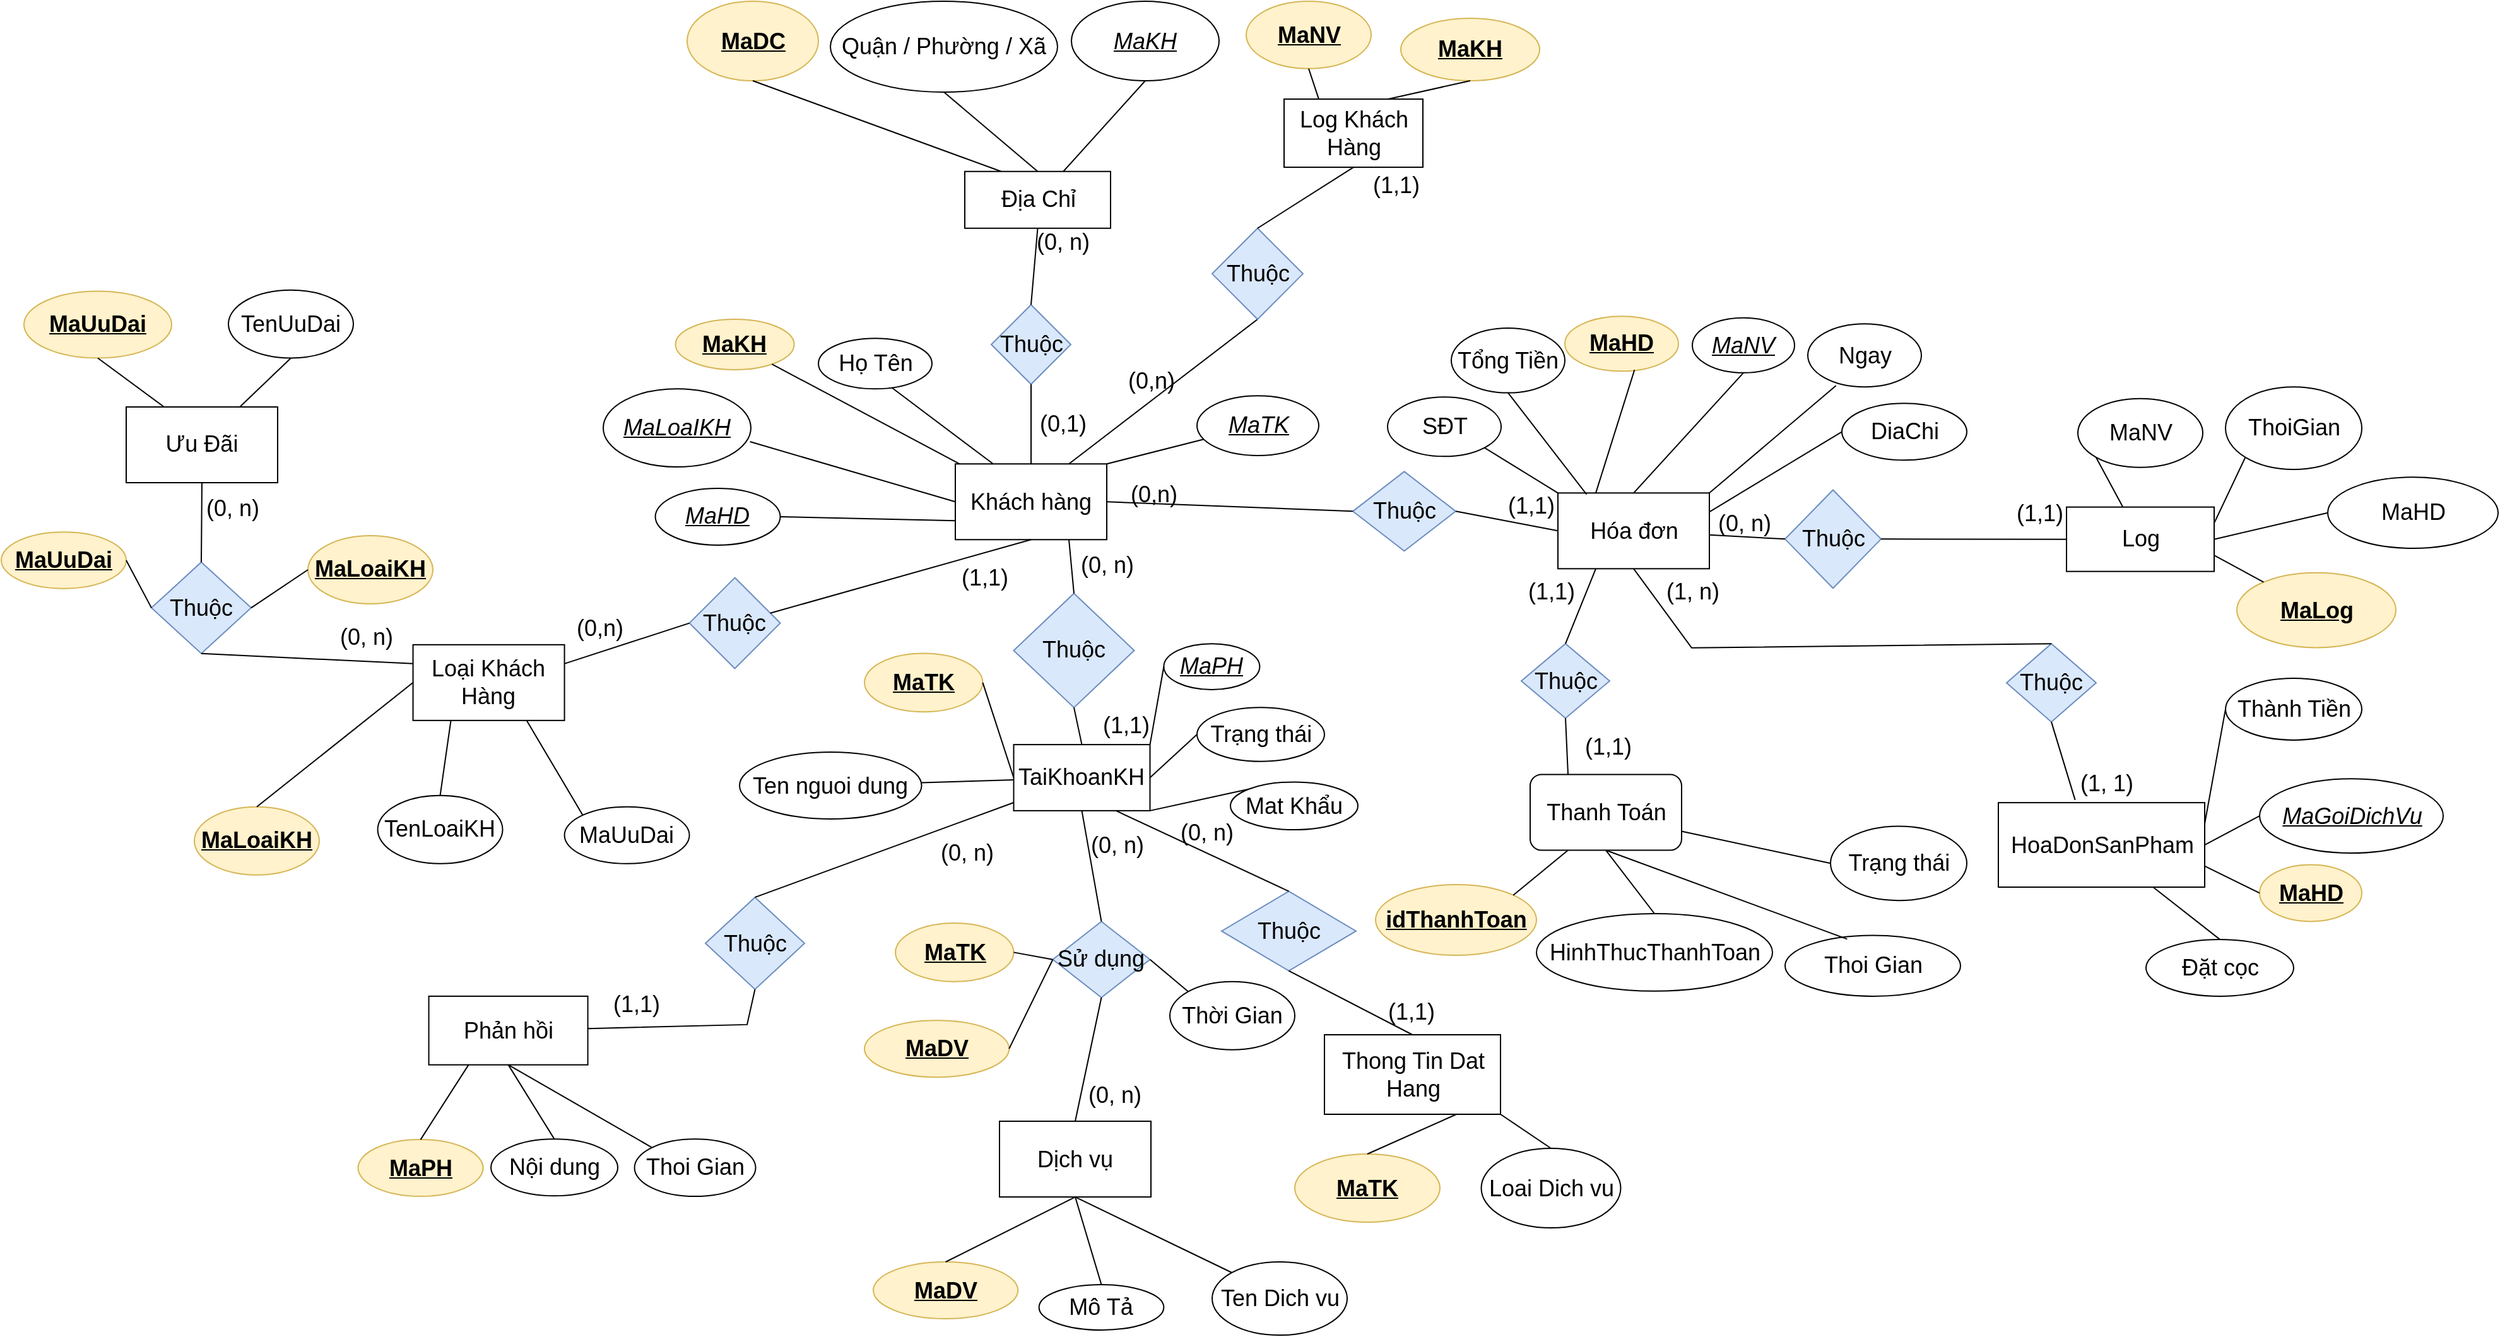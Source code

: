 <mxfile version="20.5.3" type="github">
  <diagram id="P_BZW2JWN4PclsPSSylG" name="Page-1">
    <mxGraphModel dx="2313" dy="1351" grid="1" gridSize="9" guides="1" tooltips="1" connect="1" arrows="1" fold="1" page="1" pageScale="1" pageWidth="3300" pageHeight="4681" math="0" shadow="0">
      <root>
        <mxCell id="0" />
        <mxCell id="1" parent="0" />
        <mxCell id="imz9l-xepYDmz30WCTFW-1" value="Khách hàng" style="rounded=0;whiteSpace=wrap;html=1;fontSize=18;" parent="1" vertex="1">
          <mxGeometry x="1242" y="636.63" width="120" height="60" as="geometry" />
        </mxCell>
        <mxCell id="imz9l-xepYDmz30WCTFW-2" value="MaKH" style="ellipse;whiteSpace=wrap;html=1;fontStyle=5;fillColor=#fff2cc;strokeColor=#d6b656;fontSize=18;" parent="1" vertex="1">
          <mxGeometry x="1020.28" y="522" width="94" height="40" as="geometry" />
        </mxCell>
        <mxCell id="imz9l-xepYDmz30WCTFW-4" value="Họ Tên" style="ellipse;whiteSpace=wrap;html=1;fontSize=18;" parent="1" vertex="1">
          <mxGeometry x="1133.5" y="537.13" width="90" height="40" as="geometry" />
        </mxCell>
        <mxCell id="imz9l-xepYDmz30WCTFW-7" value="" style="endArrow=none;html=1;rounded=0;fontSize=18;" parent="1" source="imz9l-xepYDmz30WCTFW-2" target="imz9l-xepYDmz30WCTFW-1" edge="1">
          <mxGeometry width="50" height="50" relative="1" as="geometry">
            <mxPoint x="1233" y="706.63" as="sourcePoint" />
            <mxPoint x="1283" y="656.63" as="targetPoint" />
          </mxGeometry>
        </mxCell>
        <mxCell id="imz9l-xepYDmz30WCTFW-8" value="" style="endArrow=none;html=1;rounded=0;entryX=0.25;entryY=0;entryDx=0;entryDy=0;exitX=0.647;exitY=0.978;exitDx=0;exitDy=0;exitPerimeter=0;fontSize=18;" parent="1" source="imz9l-xepYDmz30WCTFW-4" target="imz9l-xepYDmz30WCTFW-1" edge="1">
          <mxGeometry width="50" height="50" relative="1" as="geometry">
            <mxPoint x="1233" y="575.63" as="sourcePoint" />
            <mxPoint x="1251" y="645.766" as="targetPoint" />
          </mxGeometry>
        </mxCell>
        <mxCell id="imz9l-xepYDmz30WCTFW-10" value="" style="endArrow=none;html=1;rounded=0;entryX=0.75;entryY=0;entryDx=0;entryDy=0;exitX=0.5;exitY=1;exitDx=0;exitDy=0;fontSize=18;" parent="1" target="imz9l-xepYDmz30WCTFW-1" edge="1" source="imz9l-xepYDmz30WCTFW-107">
          <mxGeometry width="50" height="50" relative="1" as="geometry">
            <mxPoint x="1359" y="549" as="sourcePoint" />
            <mxPoint x="1290" y="654.63" as="targetPoint" />
          </mxGeometry>
        </mxCell>
        <mxCell id="imz9l-xepYDmz30WCTFW-11" value="Loại Khách Hàng" style="rounded=0;whiteSpace=wrap;html=1;fontSize=18;" parent="1" vertex="1">
          <mxGeometry x="812.28" y="779.92" width="120" height="60" as="geometry" />
        </mxCell>
        <mxCell id="imz9l-xepYDmz30WCTFW-13" value="MaLoaiKH" style="ellipse;whiteSpace=wrap;html=1;fontStyle=5;fillColor=#fff2cc;strokeColor=#d6b656;fontSize=18;" parent="1" vertex="1">
          <mxGeometry x="639" y="908.36" width="99" height="54" as="geometry" />
        </mxCell>
        <mxCell id="imz9l-xepYDmz30WCTFW-14" value="TenLoaiKH&lt;br style=&quot;font-size: 18px;&quot;&gt;" style="ellipse;whiteSpace=wrap;html=1;fontSize=18;" parent="1" vertex="1">
          <mxGeometry x="784.28" y="899.36" width="99" height="54" as="geometry" />
        </mxCell>
        <mxCell id="imz9l-xepYDmz30WCTFW-15" value="MaUuDai" style="ellipse;whiteSpace=wrap;html=1;fontSize=18;" parent="1" vertex="1">
          <mxGeometry x="932.28" y="908.36" width="99" height="45" as="geometry" />
        </mxCell>
        <mxCell id="imz9l-xepYDmz30WCTFW-17" value="" style="endArrow=none;html=1;rounded=0;exitX=0.5;exitY=0;exitDx=0;exitDy=0;entryX=0;entryY=0.5;entryDx=0;entryDy=0;fontSize=18;" parent="1" source="imz9l-xepYDmz30WCTFW-13" target="imz9l-xepYDmz30WCTFW-11" edge="1">
          <mxGeometry width="50" height="50" relative="1" as="geometry">
            <mxPoint x="701.997" y="910.548" as="sourcePoint" />
            <mxPoint x="838.28" y="786.86" as="targetPoint" />
          </mxGeometry>
        </mxCell>
        <mxCell id="imz9l-xepYDmz30WCTFW-18" value="" style="endArrow=none;html=1;rounded=0;exitX=0.5;exitY=0;exitDx=0;exitDy=0;entryX=0.25;entryY=1;entryDx=0;entryDy=0;fontSize=18;" parent="1" source="imz9l-xepYDmz30WCTFW-14" target="imz9l-xepYDmz30WCTFW-11" edge="1">
          <mxGeometry width="50" height="50" relative="1" as="geometry">
            <mxPoint x="710.997" y="919.548" as="sourcePoint" />
            <mxPoint x="833.28" y="834.86" as="targetPoint" />
          </mxGeometry>
        </mxCell>
        <mxCell id="imz9l-xepYDmz30WCTFW-19" value="" style="endArrow=none;html=1;rounded=0;exitX=0;exitY=0;exitDx=0;exitDy=0;entryX=0.75;entryY=1;entryDx=0;entryDy=0;fontSize=18;" parent="1" source="imz9l-xepYDmz30WCTFW-15" target="imz9l-xepYDmz30WCTFW-11" edge="1">
          <mxGeometry width="50" height="50" relative="1" as="geometry">
            <mxPoint x="842.78" y="908.36" as="sourcePoint" />
            <mxPoint x="863.28" y="864.86" as="targetPoint" />
          </mxGeometry>
        </mxCell>
        <mxCell id="imz9l-xepYDmz30WCTFW-21" value="Thuộc" style="rhombus;whiteSpace=wrap;html=1;fillColor=#dae8fc;strokeColor=#6c8ebf;fontSize=18;" parent="1" vertex="1">
          <mxGeometry x="1031.28" y="726.79" width="72" height="72" as="geometry" />
        </mxCell>
        <mxCell id="imz9l-xepYDmz30WCTFW-22" value="" style="endArrow=none;html=1;rounded=0;entryX=0.5;entryY=1;entryDx=0;entryDy=0;fontSize=18;" parent="1" source="imz9l-xepYDmz30WCTFW-21" target="imz9l-xepYDmz30WCTFW-1" edge="1">
          <mxGeometry width="50" height="50" relative="1" as="geometry">
            <mxPoint x="1206" y="805.63" as="sourcePoint" />
            <mxPoint x="1256" y="755.63" as="targetPoint" />
          </mxGeometry>
        </mxCell>
        <mxCell id="imz9l-xepYDmz30WCTFW-24" value="(0,n)&lt;br style=&quot;font-size: 18px;&quot;&gt;" style="text;html=1;align=center;verticalAlign=middle;resizable=0;points=[];autosize=1;strokeColor=none;fillColor=none;fontSize=18;" parent="1" vertex="1">
          <mxGeometry x="928" y="748.92" width="63" height="36" as="geometry" />
        </mxCell>
        <mxCell id="imz9l-xepYDmz30WCTFW-25" value="(1,1)&lt;br style=&quot;font-size: 18px;&quot;&gt;" style="text;html=1;align=center;verticalAlign=middle;resizable=0;points=[];autosize=1;strokeColor=none;fillColor=none;fontSize=18;" parent="1" vertex="1">
          <mxGeometry x="1233" y="709.27" width="63" height="36" as="geometry" />
        </mxCell>
        <mxCell id="imz9l-xepYDmz30WCTFW-26" value="MaLoaIKH" style="ellipse;whiteSpace=wrap;html=1;fontStyle=6;fontSize=18;" parent="1" vertex="1">
          <mxGeometry x="963" y="577.13" width="117" height="61.87" as="geometry" />
        </mxCell>
        <mxCell id="imz9l-xepYDmz30WCTFW-28" value="" style="endArrow=none;html=1;rounded=0;entryX=0.994;entryY=0.677;entryDx=0;entryDy=0;entryPerimeter=0;exitX=0;exitY=0.5;exitDx=0;exitDy=0;fontSize=18;" parent="1" source="imz9l-xepYDmz30WCTFW-1" target="imz9l-xepYDmz30WCTFW-26" edge="1">
          <mxGeometry width="50" height="50" relative="1" as="geometry">
            <mxPoint x="1521" y="751.63" as="sourcePoint" />
            <mxPoint x="1571" y="701.63" as="targetPoint" />
          </mxGeometry>
        </mxCell>
        <mxCell id="imz9l-xepYDmz30WCTFW-29" value="Hóa đơn&lt;br style=&quot;font-size: 18px;&quot;&gt;" style="rounded=0;whiteSpace=wrap;html=1;fontSize=18;" parent="1" vertex="1">
          <mxGeometry x="1719.5" y="659.67" width="120" height="60" as="geometry" />
        </mxCell>
        <mxCell id="imz9l-xepYDmz30WCTFW-30" value="MaHD" style="ellipse;whiteSpace=wrap;html=1;fontStyle=5;fillColor=#fff2cc;strokeColor=#d6b656;fontSize=18;" parent="1" vertex="1">
          <mxGeometry x="1725" y="519.67" width="90" height="43.5" as="geometry" />
        </mxCell>
        <mxCell id="imz9l-xepYDmz30WCTFW-31" value="MaNV" style="ellipse;whiteSpace=wrap;html=1;fontStyle=6;fontSize=18;" parent="1" vertex="1">
          <mxGeometry x="1826" y="520.92" width="81" height="43.5" as="geometry" />
        </mxCell>
        <mxCell id="imz9l-xepYDmz30WCTFW-32" value="Ngay" style="ellipse;whiteSpace=wrap;html=1;fontSize=18;" parent="1" vertex="1">
          <mxGeometry x="1917.5" y="525.67" width="90" height="50" as="geometry" />
        </mxCell>
        <mxCell id="imz9l-xepYDmz30WCTFW-33" value="DiaChi" style="ellipse;whiteSpace=wrap;html=1;fontSize=18;" parent="1" vertex="1">
          <mxGeometry x="1944.5" y="588.67" width="99" height="45" as="geometry" />
        </mxCell>
        <mxCell id="imz9l-xepYDmz30WCTFW-34" value="SĐT" style="ellipse;whiteSpace=wrap;html=1;fontSize=18;" parent="1" vertex="1">
          <mxGeometry x="1584.5" y="583.67" width="90" height="47" as="geometry" />
        </mxCell>
        <mxCell id="imz9l-xepYDmz30WCTFW-35" value="Tổng Tiền" style="ellipse;whiteSpace=wrap;html=1;fontSize=18;" parent="1" vertex="1">
          <mxGeometry x="1635" y="529.05" width="90" height="51.25" as="geometry" />
        </mxCell>
        <mxCell id="imz9l-xepYDmz30WCTFW-38" value="" style="endArrow=none;html=1;rounded=0;entryX=0.25;entryY=0;entryDx=0;entryDy=0;exitX=0.613;exitY=0.976;exitDx=0;exitDy=0;exitPerimeter=0;fontSize=18;" parent="1" source="imz9l-xepYDmz30WCTFW-30" target="imz9l-xepYDmz30WCTFW-29" edge="1">
          <mxGeometry width="50" height="50" relative="1" as="geometry">
            <mxPoint x="1638.5" y="728.67" as="sourcePoint" />
            <mxPoint x="1688.5" y="678.67" as="targetPoint" />
          </mxGeometry>
        </mxCell>
        <mxCell id="imz9l-xepYDmz30WCTFW-39" value="" style="endArrow=none;html=1;rounded=0;exitX=0.5;exitY=0;exitDx=0;exitDy=0;entryX=0.5;entryY=1;entryDx=0;entryDy=0;fontSize=18;" parent="1" source="imz9l-xepYDmz30WCTFW-29" target="imz9l-xepYDmz30WCTFW-31" edge="1">
          <mxGeometry width="50" height="50" relative="1" as="geometry">
            <mxPoint x="1638.5" y="728.67" as="sourcePoint" />
            <mxPoint x="1688.5" y="678.67" as="targetPoint" />
          </mxGeometry>
        </mxCell>
        <mxCell id="imz9l-xepYDmz30WCTFW-40" value="" style="endArrow=none;html=1;rounded=0;entryX=1;entryY=0;entryDx=0;entryDy=0;exitX=0.248;exitY=0.979;exitDx=0;exitDy=0;exitPerimeter=0;fontSize=18;" parent="1" source="imz9l-xepYDmz30WCTFW-32" target="imz9l-xepYDmz30WCTFW-29" edge="1">
          <mxGeometry width="50" height="50" relative="1" as="geometry">
            <mxPoint x="1638.5" y="728.67" as="sourcePoint" />
            <mxPoint x="1688.5" y="678.67" as="targetPoint" />
          </mxGeometry>
        </mxCell>
        <mxCell id="imz9l-xepYDmz30WCTFW-41" value="" style="endArrow=none;html=1;rounded=0;entryX=1;entryY=0.25;entryDx=0;entryDy=0;exitX=0;exitY=0.5;exitDx=0;exitDy=0;fontSize=18;" parent="1" source="imz9l-xepYDmz30WCTFW-33" target="imz9l-xepYDmz30WCTFW-29" edge="1">
          <mxGeometry width="50" height="50" relative="1" as="geometry">
            <mxPoint x="1638.5" y="728.67" as="sourcePoint" />
            <mxPoint x="1688.5" y="678.67" as="targetPoint" />
          </mxGeometry>
        </mxCell>
        <mxCell id="imz9l-xepYDmz30WCTFW-42" style="edgeStyle=orthogonalEdgeStyle;rounded=0;orthogonalLoop=1;jettySize=auto;html=1;exitX=0.5;exitY=1;exitDx=0;exitDy=0;fontSize=18;" parent="1" source="imz9l-xepYDmz30WCTFW-35" target="imz9l-xepYDmz30WCTFW-35" edge="1">
          <mxGeometry relative="1" as="geometry" />
        </mxCell>
        <mxCell id="imz9l-xepYDmz30WCTFW-43" value="" style="endArrow=none;html=1;rounded=0;entryX=0.189;entryY=0.018;entryDx=0;entryDy=0;entryPerimeter=0;exitX=0.5;exitY=1;exitDx=0;exitDy=0;fontSize=18;" parent="1" source="imz9l-xepYDmz30WCTFW-35" target="imz9l-xepYDmz30WCTFW-29" edge="1">
          <mxGeometry width="50" height="50" relative="1" as="geometry">
            <mxPoint x="1638.5" y="728.67" as="sourcePoint" />
            <mxPoint x="1688.5" y="678.67" as="targetPoint" />
          </mxGeometry>
        </mxCell>
        <mxCell id="imz9l-xepYDmz30WCTFW-44" value="" style="endArrow=none;html=1;rounded=0;entryX=0;entryY=0;entryDx=0;entryDy=0;exitX=1;exitY=1;exitDx=0;exitDy=0;fontSize=18;" parent="1" source="imz9l-xepYDmz30WCTFW-34" target="imz9l-xepYDmz30WCTFW-29" edge="1">
          <mxGeometry width="50" height="50" relative="1" as="geometry">
            <mxPoint x="1638.5" y="728.67" as="sourcePoint" />
            <mxPoint x="1688.5" y="678.67" as="targetPoint" />
          </mxGeometry>
        </mxCell>
        <mxCell id="imz9l-xepYDmz30WCTFW-45" value="Thuộc" style="rhombus;whiteSpace=wrap;html=1;fillColor=#dae8fc;strokeColor=#6c8ebf;fontSize=18;" parent="1" vertex="1">
          <mxGeometry x="1557" y="642.67" width="81.5" height="63" as="geometry" />
        </mxCell>
        <mxCell id="imz9l-xepYDmz30WCTFW-46" value="" style="endArrow=none;html=1;rounded=0;entryX=0;entryY=0.5;entryDx=0;entryDy=0;exitX=1;exitY=0.5;exitDx=0;exitDy=0;fontSize=18;" parent="1" source="imz9l-xepYDmz30WCTFW-45" target="imz9l-xepYDmz30WCTFW-29" edge="1">
          <mxGeometry width="50" height="50" relative="1" as="geometry">
            <mxPoint x="1638.5" y="728.67" as="sourcePoint" />
            <mxPoint x="1688.5" y="678.67" as="targetPoint" />
          </mxGeometry>
        </mxCell>
        <mxCell id="imz9l-xepYDmz30WCTFW-47" value="" style="endArrow=none;html=1;rounded=0;exitX=1;exitY=0.5;exitDx=0;exitDy=0;entryX=0;entryY=0.5;entryDx=0;entryDy=0;fontSize=18;" parent="1" source="imz9l-xepYDmz30WCTFW-1" target="imz9l-xepYDmz30WCTFW-45" edge="1">
          <mxGeometry width="50" height="50" relative="1" as="geometry">
            <mxPoint x="1521" y="742.63" as="sourcePoint" />
            <mxPoint x="1571" y="692.63" as="targetPoint" />
          </mxGeometry>
        </mxCell>
        <mxCell id="imz9l-xepYDmz30WCTFW-48" value="(0,n)&lt;br style=&quot;font-size: 18px;&quot;&gt;" style="text;html=1;align=center;verticalAlign=middle;resizable=0;points=[];autosize=1;strokeColor=none;fillColor=none;fontSize=18;" parent="1" vertex="1">
          <mxGeometry x="1367" y="642.63" width="63" height="36" as="geometry" />
        </mxCell>
        <mxCell id="imz9l-xepYDmz30WCTFW-49" value="(1,1)" style="text;html=1;align=center;verticalAlign=middle;resizable=0;points=[];autosize=1;strokeColor=none;fillColor=none;fontSize=18;" parent="1" vertex="1">
          <mxGeometry x="1666.5" y="651.67" width="63" height="36" as="geometry" />
        </mxCell>
        <mxCell id="imz9l-xepYDmz30WCTFW-50" value="MaHD" style="ellipse;whiteSpace=wrap;html=1;fontStyle=6;fontSize=18;" parent="1" vertex="1">
          <mxGeometry x="1004.28" y="655.98" width="99" height="45" as="geometry" />
        </mxCell>
        <mxCell id="imz9l-xepYDmz30WCTFW-51" value="" style="endArrow=none;html=1;rounded=0;entryX=0;entryY=0.75;entryDx=0;entryDy=0;exitX=1;exitY=0.5;exitDx=0;exitDy=0;fontSize=18;" parent="1" source="imz9l-xepYDmz30WCTFW-50" target="imz9l-xepYDmz30WCTFW-1" edge="1">
          <mxGeometry width="50" height="50" relative="1" as="geometry">
            <mxPoint x="1521" y="850.63" as="sourcePoint" />
            <mxPoint x="1571" y="800.63" as="targetPoint" />
          </mxGeometry>
        </mxCell>
        <mxCell id="imz9l-xepYDmz30WCTFW-52" value="HoaDonSanPham" style="rounded=0;whiteSpace=wrap;html=1;fontSize=18;" parent="1" vertex="1">
          <mxGeometry x="2068.5" y="905.07" width="163.5" height="66.93" as="geometry" />
        </mxCell>
        <mxCell id="imz9l-xepYDmz30WCTFW-53" value="MaHD" style="ellipse;whiteSpace=wrap;html=1;fontStyle=5;fillColor=#fff2cc;strokeColor=#d6b656;fontSize=18;" parent="1" vertex="1">
          <mxGeometry x="2275.5" y="954.2" width="81" height="45" as="geometry" />
        </mxCell>
        <mxCell id="imz9l-xepYDmz30WCTFW-54" value="MaGoiDichVu" style="ellipse;whiteSpace=wrap;html=1;fontStyle=6;fontSize=18;" parent="1" vertex="1">
          <mxGeometry x="2275.5" y="886.07" width="145.5" height="58.93" as="geometry" />
        </mxCell>
        <mxCell id="imz9l-xepYDmz30WCTFW-55" value="Thành Tiền" style="ellipse;whiteSpace=wrap;html=1;fontSize=18;" parent="1" vertex="1">
          <mxGeometry x="2248.5" y="806.44" width="108" height="49" as="geometry" />
        </mxCell>
        <mxCell id="imz9l-xepYDmz30WCTFW-56" value="Đặt cọc" style="ellipse;whiteSpace=wrap;html=1;fontSize=18;" parent="1" vertex="1">
          <mxGeometry x="2185.5" y="1013.44" width="117" height="45" as="geometry" />
        </mxCell>
        <mxCell id="imz9l-xepYDmz30WCTFW-61" value="Thuộc" style="rhombus;whiteSpace=wrap;html=1;fillColor=#dae8fc;strokeColor=#6c8ebf;fontSize=18;" parent="1" vertex="1">
          <mxGeometry x="2075" y="779.07" width="71" height="62" as="geometry" />
        </mxCell>
        <mxCell id="imz9l-xepYDmz30WCTFW-62" value="" style="endArrow=none;html=1;rounded=0;entryX=0.5;entryY=1;entryDx=0;entryDy=0;exitX=0.5;exitY=0;exitDx=0;exitDy=0;fontSize=18;" parent="1" source="imz9l-xepYDmz30WCTFW-61" target="imz9l-xepYDmz30WCTFW-29" edge="1">
          <mxGeometry width="50" height="50" relative="1" as="geometry">
            <mxPoint x="1789.5" y="838.4" as="sourcePoint" />
            <mxPoint x="1688.5" y="786.67" as="targetPoint" />
            <Array as="points">
              <mxPoint x="1825.5" y="782.4" />
            </Array>
          </mxGeometry>
        </mxCell>
        <mxCell id="imz9l-xepYDmz30WCTFW-63" value="" style="endArrow=none;html=1;rounded=0;entryX=0.5;entryY=1;entryDx=0;entryDy=0;exitX=0.372;exitY=-0.032;exitDx=0;exitDy=0;exitPerimeter=0;fontSize=18;" parent="1" source="imz9l-xepYDmz30WCTFW-52" target="imz9l-xepYDmz30WCTFW-61" edge="1">
          <mxGeometry width="50" height="50" relative="1" as="geometry">
            <mxPoint x="1969.5" y="847.07" as="sourcePoint" />
            <mxPoint x="2019.5" y="797.07" as="targetPoint" />
          </mxGeometry>
        </mxCell>
        <mxCell id="imz9l-xepYDmz30WCTFW-64" value="(1, n)" style="text;html=1;align=center;verticalAlign=middle;resizable=0;points=[];autosize=1;strokeColor=none;fillColor=none;fontSize=18;" parent="1" vertex="1">
          <mxGeometry x="1794.5" y="719.67" width="63" height="36" as="geometry" />
        </mxCell>
        <mxCell id="imz9l-xepYDmz30WCTFW-65" value="(1, 1)" style="text;html=1;align=center;verticalAlign=middle;resizable=0;points=[];autosize=1;strokeColor=none;fillColor=none;fontSize=18;" parent="1" vertex="1">
          <mxGeometry x="2122.5" y="872.36" width="63" height="36" as="geometry" />
        </mxCell>
        <mxCell id="imz9l-xepYDmz30WCTFW-66" value="Log" style="rounded=0;whiteSpace=wrap;html=1;fontSize=18;" parent="1" vertex="1">
          <mxGeometry x="2122.5" y="670.83" width="117" height="51" as="geometry" />
        </mxCell>
        <mxCell id="imz9l-xepYDmz30WCTFW-67" value="MaNV" style="ellipse;whiteSpace=wrap;html=1;fontSize=18;" parent="1" vertex="1">
          <mxGeometry x="2131.5" y="584.83" width="99" height="54.55" as="geometry" />
        </mxCell>
        <mxCell id="imz9l-xepYDmz30WCTFW-68" value="MaHD" style="ellipse;whiteSpace=wrap;html=1;fontSize=18;" parent="1" vertex="1">
          <mxGeometry x="2329.5" y="647.17" width="135" height="56.33" as="geometry" />
        </mxCell>
        <mxCell id="imz9l-xepYDmz30WCTFW-69" value="MaLog" style="ellipse;whiteSpace=wrap;html=1;fillColor=#fff2cc;strokeColor=#d6b656;fontStyle=5;fontSize=18;" parent="1" vertex="1">
          <mxGeometry x="2257.5" y="722.82" width="126" height="59.37" as="geometry" />
        </mxCell>
        <mxCell id="imz9l-xepYDmz30WCTFW-70" value="ThoiGian" style="ellipse;whiteSpace=wrap;html=1;fontSize=18;" parent="1" vertex="1">
          <mxGeometry x="2248.5" y="575.67" width="108" height="65.31" as="geometry" />
        </mxCell>
        <mxCell id="imz9l-xepYDmz30WCTFW-74" value="" style="endArrow=none;html=1;rounded=0;entryX=0;entryY=1;entryDx=0;entryDy=0;fontSize=18;" parent="1" source="imz9l-xepYDmz30WCTFW-66" target="imz9l-xepYDmz30WCTFW-67" edge="1">
          <mxGeometry width="50" height="50" relative="1" as="geometry">
            <mxPoint x="2131.5" y="604.2" as="sourcePoint" />
            <mxPoint x="2181.5" y="554.2" as="targetPoint" />
          </mxGeometry>
        </mxCell>
        <mxCell id="imz9l-xepYDmz30WCTFW-75" value="" style="endArrow=none;html=1;rounded=0;entryX=0;entryY=1;entryDx=0;entryDy=0;exitX=1;exitY=0.25;exitDx=0;exitDy=0;fontSize=18;" parent="1" source="imz9l-xepYDmz30WCTFW-66" target="imz9l-xepYDmz30WCTFW-70" edge="1">
          <mxGeometry width="50" height="50" relative="1" as="geometry">
            <mxPoint x="2257.5" y="703.2" as="sourcePoint" />
            <mxPoint x="2307.5" y="653.2" as="targetPoint" />
          </mxGeometry>
        </mxCell>
        <mxCell id="imz9l-xepYDmz30WCTFW-76" value="" style="endArrow=none;html=1;rounded=0;entryX=0;entryY=0.5;entryDx=0;entryDy=0;exitX=1;exitY=0.5;exitDx=0;exitDy=0;fontSize=18;" parent="1" source="imz9l-xepYDmz30WCTFW-66" target="imz9l-xepYDmz30WCTFW-68" edge="1">
          <mxGeometry width="50" height="50" relative="1" as="geometry">
            <mxPoint x="2257.5" y="703.2" as="sourcePoint" />
            <mxPoint x="2307.5" y="653.2" as="targetPoint" />
          </mxGeometry>
        </mxCell>
        <mxCell id="imz9l-xepYDmz30WCTFW-77" value="" style="endArrow=none;html=1;rounded=0;exitX=1;exitY=0.75;exitDx=0;exitDy=0;fontSize=18;" parent="1" source="imz9l-xepYDmz30WCTFW-66" target="imz9l-xepYDmz30WCTFW-69" edge="1">
          <mxGeometry width="50" height="50" relative="1" as="geometry">
            <mxPoint x="2257.5" y="703.2" as="sourcePoint" />
            <mxPoint x="2307.5" y="653.2" as="targetPoint" />
          </mxGeometry>
        </mxCell>
        <mxCell id="imz9l-xepYDmz30WCTFW-79" value="Thuộc" style="rhombus;whiteSpace=wrap;html=1;fillColor=#dae8fc;strokeColor=#6c8ebf;fontSize=18;" parent="1" vertex="1">
          <mxGeometry x="1899.5" y="657.23" width="76" height="77.87" as="geometry" />
        </mxCell>
        <mxCell id="imz9l-xepYDmz30WCTFW-80" value="" style="endArrow=none;html=1;rounded=0;entryX=0;entryY=0.5;entryDx=0;entryDy=0;fontSize=18;" parent="1" source="imz9l-xepYDmz30WCTFW-29" target="imz9l-xepYDmz30WCTFW-79" edge="1">
          <mxGeometry width="50" height="50" relative="1" as="geometry">
            <mxPoint x="1917.5" y="639.04" as="sourcePoint" />
            <mxPoint x="1967.5" y="589.04" as="targetPoint" />
          </mxGeometry>
        </mxCell>
        <mxCell id="imz9l-xepYDmz30WCTFW-81" value="" style="endArrow=none;html=1;rounded=0;entryX=0;entryY=0.5;entryDx=0;entryDy=0;exitX=1;exitY=0.5;exitDx=0;exitDy=0;fontSize=18;" parent="1" source="imz9l-xepYDmz30WCTFW-79" target="imz9l-xepYDmz30WCTFW-66" edge="1">
          <mxGeometry width="50" height="50" relative="1" as="geometry">
            <mxPoint x="1917.5" y="639.04" as="sourcePoint" />
            <mxPoint x="1967.5" y="589.04" as="targetPoint" />
          </mxGeometry>
        </mxCell>
        <mxCell id="imz9l-xepYDmz30WCTFW-82" value="" style="endArrow=none;html=1;rounded=0;entryX=0;entryY=0.5;entryDx=0;entryDy=0;exitX=1;exitY=0.25;exitDx=0;exitDy=0;fontSize=18;" parent="1" source="imz9l-xepYDmz30WCTFW-11" target="imz9l-xepYDmz30WCTFW-21" edge="1">
          <mxGeometry width="50" height="50" relative="1" as="geometry">
            <mxPoint x="1278" y="791.86" as="sourcePoint" />
            <mxPoint x="998.5" y="756.16" as="targetPoint" />
          </mxGeometry>
        </mxCell>
        <mxCell id="imz9l-xepYDmz30WCTFW-83" value="(0, n)" style="text;html=1;align=center;verticalAlign=middle;resizable=0;points=[];autosize=1;strokeColor=none;fillColor=none;fontSize=18;" parent="1" vertex="1">
          <mxGeometry x="1835.5" y="665.67" width="63" height="36" as="geometry" />
        </mxCell>
        <mxCell id="imz9l-xepYDmz30WCTFW-84" value="(1,1)" style="text;html=1;align=center;verticalAlign=middle;resizable=0;points=[];autosize=1;strokeColor=none;fillColor=none;fontSize=18;" parent="1" vertex="1">
          <mxGeometry x="2069.5" y="657.83" width="63" height="36" as="geometry" />
        </mxCell>
        <mxCell id="imz9l-xepYDmz30WCTFW-85" value="MaTK" style="ellipse;whiteSpace=wrap;html=1;fontStyle=6;fontSize=18;" parent="1" vertex="1">
          <mxGeometry x="1433.5" y="582.62" width="96.5" height="47.38" as="geometry" />
        </mxCell>
        <mxCell id="imz9l-xepYDmz30WCTFW-87" value="" style="endArrow=none;html=1;rounded=0;exitX=1;exitY=0;exitDx=0;exitDy=0;fontSize=18;" parent="1" source="imz9l-xepYDmz30WCTFW-1" target="imz9l-xepYDmz30WCTFW-85" edge="1">
          <mxGeometry width="50" height="50" relative="1" as="geometry">
            <mxPoint x="1467" y="788" as="sourcePoint" />
            <mxPoint x="1517" y="738" as="targetPoint" />
          </mxGeometry>
        </mxCell>
        <mxCell id="imz9l-xepYDmz30WCTFW-88" value="Ưu Đãi" style="rounded=0;whiteSpace=wrap;html=1;fontSize=18;" parent="1" vertex="1">
          <mxGeometry x="585" y="591.49" width="120" height="60" as="geometry" />
        </mxCell>
        <mxCell id="imz9l-xepYDmz30WCTFW-89" value="MaUuDai" style="ellipse;whiteSpace=wrap;html=1;fontStyle=5;labelBackgroundColor=none;fillColor=#fff2cc;strokeColor=#d6b656;fontSize=18;" parent="1" vertex="1">
          <mxGeometry x="504" y="499.73" width="117" height="53" as="geometry" />
        </mxCell>
        <mxCell id="imz9l-xepYDmz30WCTFW-90" value="TenUuDai" style="ellipse;whiteSpace=wrap;html=1;fontSize=18;" parent="1" vertex="1">
          <mxGeometry x="666" y="498.86" width="99" height="53.87" as="geometry" />
        </mxCell>
        <mxCell id="imz9l-xepYDmz30WCTFW-92" value="" style="endArrow=none;html=1;rounded=0;entryX=0.5;entryY=1;entryDx=0;entryDy=0;exitX=0.75;exitY=0;exitDx=0;exitDy=0;fontSize=18;" parent="1" source="imz9l-xepYDmz30WCTFW-88" target="imz9l-xepYDmz30WCTFW-90" edge="1">
          <mxGeometry width="50" height="50" relative="1" as="geometry">
            <mxPoint x="846" y="791.86" as="sourcePoint" />
            <mxPoint x="896" y="741.86" as="targetPoint" />
          </mxGeometry>
        </mxCell>
        <mxCell id="imz9l-xepYDmz30WCTFW-93" value="" style="endArrow=none;html=1;rounded=0;entryX=0.5;entryY=1;entryDx=0;entryDy=0;exitX=0.25;exitY=0;exitDx=0;exitDy=0;fontSize=18;" parent="1" source="imz9l-xepYDmz30WCTFW-88" target="imz9l-xepYDmz30WCTFW-89" edge="1">
          <mxGeometry width="50" height="50" relative="1" as="geometry">
            <mxPoint x="846" y="791.86" as="sourcePoint" />
            <mxPoint x="896" y="741.86" as="targetPoint" />
          </mxGeometry>
        </mxCell>
        <mxCell id="imz9l-xepYDmz30WCTFW-94" value="Thuộc" style="rhombus;whiteSpace=wrap;html=1;fillColor=#dae8fc;strokeColor=#6c8ebf;fontSize=18;" parent="1" vertex="1">
          <mxGeometry x="605" y="714.49" width="79" height="72.37" as="geometry" />
        </mxCell>
        <mxCell id="imz9l-xepYDmz30WCTFW-95" value="" style="endArrow=none;html=1;rounded=0;entryX=0.5;entryY=1;entryDx=0;entryDy=0;exitX=0;exitY=0.25;exitDx=0;exitDy=0;fontSize=18;" parent="1" source="imz9l-xepYDmz30WCTFW-11" target="imz9l-xepYDmz30WCTFW-94" edge="1">
          <mxGeometry width="50" height="50" relative="1" as="geometry">
            <mxPoint x="846" y="791.86" as="sourcePoint" />
            <mxPoint x="896" y="741.86" as="targetPoint" />
          </mxGeometry>
        </mxCell>
        <mxCell id="imz9l-xepYDmz30WCTFW-96" value="" style="endArrow=none;html=1;rounded=0;entryX=0.5;entryY=1;entryDx=0;entryDy=0;exitX=0.5;exitY=0;exitDx=0;exitDy=0;fontSize=18;" parent="1" source="imz9l-xepYDmz30WCTFW-94" target="imz9l-xepYDmz30WCTFW-88" edge="1">
          <mxGeometry width="50" height="50" relative="1" as="geometry">
            <mxPoint x="846" y="791.86" as="sourcePoint" />
            <mxPoint x="896" y="741.86" as="targetPoint" />
          </mxGeometry>
        </mxCell>
        <mxCell id="imz9l-xepYDmz30WCTFW-97" value="(0, n)" style="text;html=1;align=center;verticalAlign=middle;resizable=0;points=[];autosize=1;strokeColor=none;fillColor=none;fontSize=18;" parent="1" vertex="1">
          <mxGeometry x="637" y="653.86" width="63" height="36" as="geometry" />
        </mxCell>
        <mxCell id="imz9l-xepYDmz30WCTFW-98" value="(0, n)" style="text;html=1;align=center;verticalAlign=middle;resizable=0;points=[];autosize=1;strokeColor=none;fillColor=none;fontSize=18;" parent="1" vertex="1">
          <mxGeometry x="743" y="755.86" width="63" height="36" as="geometry" />
        </mxCell>
        <mxCell id="imz9l-xepYDmz30WCTFW-100" value="MaUuDai" style="ellipse;whiteSpace=wrap;html=1;fontStyle=5;fillColor=#fff2cc;strokeColor=#d6b656;fontSize=18;" parent="1" vertex="1">
          <mxGeometry x="486" y="690.65" width="99" height="44.68" as="geometry" />
        </mxCell>
        <mxCell id="imz9l-xepYDmz30WCTFW-101" value="MaLoaiKH" style="ellipse;whiteSpace=wrap;html=1;fontStyle=5;fillColor=#fff2cc;strokeColor=#d6b656;fontSize=18;" parent="1" vertex="1">
          <mxGeometry x="729" y="693.49" width="99" height="54" as="geometry" />
        </mxCell>
        <mxCell id="imz9l-xepYDmz30WCTFW-102" value="" style="endArrow=none;html=1;rounded=0;entryX=0;entryY=0.5;entryDx=0;entryDy=0;exitX=1;exitY=0.5;exitDx=0;exitDy=0;fontSize=18;" parent="1" source="imz9l-xepYDmz30WCTFW-94" target="imz9l-xepYDmz30WCTFW-101" edge="1">
          <mxGeometry width="50" height="50" relative="1" as="geometry">
            <mxPoint x="846" y="791.86" as="sourcePoint" />
            <mxPoint x="896" y="741.86" as="targetPoint" />
          </mxGeometry>
        </mxCell>
        <mxCell id="imz9l-xepYDmz30WCTFW-103" value="" style="endArrow=none;html=1;rounded=0;entryX=1;entryY=0.5;entryDx=0;entryDy=0;exitX=0;exitY=0.5;exitDx=0;exitDy=0;fontSize=18;" parent="1" source="imz9l-xepYDmz30WCTFW-94" target="imz9l-xepYDmz30WCTFW-100" edge="1">
          <mxGeometry width="50" height="50" relative="1" as="geometry">
            <mxPoint x="846" y="791.86" as="sourcePoint" />
            <mxPoint x="896" y="741.86" as="targetPoint" />
          </mxGeometry>
        </mxCell>
        <mxCell id="imz9l-xepYDmz30WCTFW-105" value="Log Khách Hàng" style="rounded=0;whiteSpace=wrap;html=1;fontSize=18;" parent="1" vertex="1">
          <mxGeometry x="1502.5" y="347.54" width="110" height="54" as="geometry" />
        </mxCell>
        <mxCell id="imz9l-xepYDmz30WCTFW-106" style="edgeStyle=orthogonalEdgeStyle;rounded=0;orthogonalLoop=1;jettySize=auto;html=1;exitX=0.5;exitY=1;exitDx=0;exitDy=0;fontSize=18;" parent="1" source="imz9l-xepYDmz30WCTFW-105" target="imz9l-xepYDmz30WCTFW-105" edge="1">
          <mxGeometry relative="1" as="geometry" />
        </mxCell>
        <mxCell id="imz9l-xepYDmz30WCTFW-107" value="Thuộc&lt;br style=&quot;font-size: 18px;&quot;&gt;" style="rhombus;whiteSpace=wrap;html=1;fontSize=18;fillColor=#dae8fc;strokeColor=#6c8ebf;" parent="1" vertex="1">
          <mxGeometry x="1445.5" y="449.87" width="72" height="72.13" as="geometry" />
        </mxCell>
        <mxCell id="imz9l-xepYDmz30WCTFW-111" value="(0,n)" style="text;html=1;align=center;verticalAlign=middle;resizable=0;points=[];autosize=1;strokeColor=none;fillColor=none;fontSize=18;" parent="1" vertex="1">
          <mxGeometry x="1365" y="552.73" width="63" height="36" as="geometry" />
        </mxCell>
        <mxCell id="imz9l-xepYDmz30WCTFW-112" value="(1,1)" style="text;html=1;align=center;verticalAlign=middle;resizable=0;points=[];autosize=1;strokeColor=none;fillColor=none;fontSize=18;" parent="1" vertex="1">
          <mxGeometry x="1559.5" y="397.54" width="63" height="36" as="geometry" />
        </mxCell>
        <mxCell id="imz9l-xepYDmz30WCTFW-113" value="MaNV" style="ellipse;whiteSpace=wrap;html=1;fontStyle=5;fillColor=#fff2cc;strokeColor=#d6b656;fontSize=18;" parent="1" vertex="1">
          <mxGeometry x="1472.5" y="270" width="99" height="53.37" as="geometry" />
        </mxCell>
        <mxCell id="imz9l-xepYDmz30WCTFW-114" value="MaKH" style="ellipse;whiteSpace=wrap;html=1;fontStyle=5;fillColor=#fff2cc;strokeColor=#d6b656;fontSize=18;" parent="1" vertex="1">
          <mxGeometry x="1595" y="283.5" width="110" height="49.5" as="geometry" />
        </mxCell>
        <mxCell id="imz9l-xepYDmz30WCTFW-117" value="" style="endArrow=none;html=1;rounded=0;entryX=0.5;entryY=1;entryDx=0;entryDy=0;exitX=0.5;exitY=0;exitDx=0;exitDy=0;fontSize=18;" parent="1" source="imz9l-xepYDmz30WCTFW-107" target="imz9l-xepYDmz30WCTFW-105" edge="1">
          <mxGeometry width="50" height="50" relative="1" as="geometry">
            <mxPoint x="1639.5" y="541.54" as="sourcePoint" />
            <mxPoint x="1689.5" y="491.54" as="targetPoint" />
          </mxGeometry>
        </mxCell>
        <mxCell id="imz9l-xepYDmz30WCTFW-118" value="" style="endArrow=none;html=1;rounded=0;entryX=0.5;entryY=1;entryDx=0;entryDy=0;exitX=0.75;exitY=0;exitDx=0;exitDy=0;fontSize=18;" parent="1" source="imz9l-xepYDmz30WCTFW-105" target="imz9l-xepYDmz30WCTFW-114" edge="1">
          <mxGeometry width="50" height="50" relative="1" as="geometry">
            <mxPoint x="1639.5" y="541.54" as="sourcePoint" />
            <mxPoint x="1689.5" y="491.54" as="targetPoint" />
          </mxGeometry>
        </mxCell>
        <mxCell id="imz9l-xepYDmz30WCTFW-119" value="" style="endArrow=none;html=1;rounded=0;entryX=0.5;entryY=1;entryDx=0;entryDy=0;exitX=0.25;exitY=0;exitDx=0;exitDy=0;fontSize=18;" parent="1" source="imz9l-xepYDmz30WCTFW-105" target="imz9l-xepYDmz30WCTFW-113" edge="1">
          <mxGeometry width="50" height="50" relative="1" as="geometry">
            <mxPoint x="1639.5" y="541.54" as="sourcePoint" />
            <mxPoint x="1689.5" y="491.54" as="targetPoint" />
          </mxGeometry>
        </mxCell>
        <mxCell id="imz9l-xepYDmz30WCTFW-120" value="TaiKhoanKH" style="rounded=0;whiteSpace=wrap;html=1;fontSize=18;" parent="1" vertex="1">
          <mxGeometry x="1288.25" y="859.06" width="108" height="52.37" as="geometry" />
        </mxCell>
        <mxCell id="imz9l-xepYDmz30WCTFW-121" value="MaTK" style="ellipse;whiteSpace=wrap;html=1;fontStyle=5;fillColor=#fff2cc;strokeColor=#d6b656;fontSize=18;" parent="1" vertex="1">
          <mxGeometry x="1170" y="786.74" width="93.72" height="46.37" as="geometry" />
        </mxCell>
        <mxCell id="imz9l-xepYDmz30WCTFW-122" value="Ten nguoi dung" style="ellipse;whiteSpace=wrap;html=1;fontSize=18;" parent="1" vertex="1">
          <mxGeometry x="1071" y="865.06" width="144.28" height="52.94" as="geometry" />
        </mxCell>
        <mxCell id="imz9l-xepYDmz30WCTFW-123" value="Mat Khẩu" style="ellipse;whiteSpace=wrap;html=1;fontSize=18;" parent="1" vertex="1">
          <mxGeometry x="1460" y="888.69" width="101" height="37.87" as="geometry" />
        </mxCell>
        <mxCell id="imz9l-xepYDmz30WCTFW-124" value="Trạng thái&lt;br style=&quot;font-size: 18px;&quot;&gt;" style="ellipse;whiteSpace=wrap;html=1;fontSize=18;" parent="1" vertex="1">
          <mxGeometry x="1433.5" y="829.68" width="101" height="42.68" as="geometry" />
        </mxCell>
        <mxCell id="imz9l-xepYDmz30WCTFW-126" value="" style="endArrow=none;html=1;rounded=0;fontSize=18;" parent="1" source="imz9l-xepYDmz30WCTFW-122" target="imz9l-xepYDmz30WCTFW-120" edge="1">
          <mxGeometry width="50" height="50" relative="1" as="geometry">
            <mxPoint x="1355.5" y="941.43" as="sourcePoint" />
            <mxPoint x="1333.5" y="752.43" as="targetPoint" />
          </mxGeometry>
        </mxCell>
        <mxCell id="imz9l-xepYDmz30WCTFW-127" value="" style="endArrow=none;html=1;rounded=0;entryX=1;entryY=1;entryDx=0;entryDy=0;exitX=0;exitY=0;exitDx=0;exitDy=0;fontSize=18;" parent="1" source="imz9l-xepYDmz30WCTFW-123" target="imz9l-xepYDmz30WCTFW-120" edge="1">
          <mxGeometry width="50" height="50" relative="1" as="geometry">
            <mxPoint x="1283.5" y="802.43" as="sourcePoint" />
            <mxPoint x="1333.5" y="752.43" as="targetPoint" />
          </mxGeometry>
        </mxCell>
        <mxCell id="imz9l-xepYDmz30WCTFW-128" value="" style="endArrow=none;html=1;rounded=0;entryX=0;entryY=0.5;entryDx=0;entryDy=0;exitX=1;exitY=0.5;exitDx=0;exitDy=0;fontSize=18;" parent="1" source="imz9l-xepYDmz30WCTFW-120" target="imz9l-xepYDmz30WCTFW-124" edge="1">
          <mxGeometry width="50" height="50" relative="1" as="geometry">
            <mxPoint x="1283.5" y="802.43" as="sourcePoint" />
            <mxPoint x="1333.5" y="752.43" as="targetPoint" />
          </mxGeometry>
        </mxCell>
        <mxCell id="imz9l-xepYDmz30WCTFW-129" value="Thuộc" style="rhombus;whiteSpace=wrap;html=1;fillColor=#dae8fc;strokeColor=#6c8ebf;fontSize=18;" parent="1" vertex="1">
          <mxGeometry x="1288.25" y="739.25" width="95.5" height="90.43" as="geometry" />
        </mxCell>
        <mxCell id="imz9l-xepYDmz30WCTFW-130" value="" style="endArrow=none;html=1;rounded=0;entryX=0.75;entryY=1;entryDx=0;entryDy=0;exitX=0.5;exitY=0;exitDx=0;exitDy=0;fontSize=18;" parent="1" source="imz9l-xepYDmz30WCTFW-129" target="imz9l-xepYDmz30WCTFW-1" edge="1">
          <mxGeometry width="50" height="50" relative="1" as="geometry">
            <mxPoint x="1404" y="743" as="sourcePoint" />
            <mxPoint x="1454" y="693" as="targetPoint" />
          </mxGeometry>
        </mxCell>
        <mxCell id="imz9l-xepYDmz30WCTFW-132" value="" style="endArrow=none;html=1;rounded=0;exitX=0.5;exitY=1;exitDx=0;exitDy=0;entryX=0.5;entryY=0;entryDx=0;entryDy=0;fontSize=18;" parent="1" source="imz9l-xepYDmz30WCTFW-129" target="imz9l-xepYDmz30WCTFW-120" edge="1">
          <mxGeometry width="50" height="50" relative="1" as="geometry">
            <mxPoint x="1400.5" y="802.43" as="sourcePoint" />
            <mxPoint x="1450.5" y="752.43" as="targetPoint" />
          </mxGeometry>
        </mxCell>
        <mxCell id="imz9l-xepYDmz30WCTFW-133" value="(0, n)&lt;br style=&quot;font-size: 18px;&quot;&gt;" style="text;html=1;align=center;verticalAlign=middle;resizable=0;points=[];autosize=1;strokeColor=none;fillColor=none;fontSize=18;" parent="1" vertex="1">
          <mxGeometry x="1330" y="699.13" width="63" height="36" as="geometry" />
        </mxCell>
        <mxCell id="imz9l-xepYDmz30WCTFW-134" value="(1,1)" style="text;html=1;align=center;verticalAlign=middle;resizable=0;points=[];autosize=1;strokeColor=none;fillColor=none;fontSize=18;" parent="1" vertex="1">
          <mxGeometry x="1345" y="826.06" width="63" height="36" as="geometry" />
        </mxCell>
        <mxCell id="U7q_VoHQFg3WJjijG0bG-1" value="Phản hồi" style="rounded=0;whiteSpace=wrap;html=1;fontSize=18;" vertex="1" parent="1">
          <mxGeometry x="824.78" y="1058.44" width="126" height="54.37" as="geometry" />
        </mxCell>
        <mxCell id="U7q_VoHQFg3WJjijG0bG-4" value="" style="endArrow=none;html=1;rounded=0;entryX=0;entryY=0.5;entryDx=0;entryDy=0;exitX=1;exitY=0.5;exitDx=0;exitDy=0;fontSize=18;" edge="1" parent="1" source="imz9l-xepYDmz30WCTFW-121" target="imz9l-xepYDmz30WCTFW-120">
          <mxGeometry width="50" height="50" relative="1" as="geometry">
            <mxPoint x="1409.5" y="829.43" as="sourcePoint" />
            <mxPoint x="1459.5" y="779.43" as="targetPoint" />
          </mxGeometry>
        </mxCell>
        <mxCell id="U7q_VoHQFg3WJjijG0bG-5" value="Thuộc" style="rhombus;whiteSpace=wrap;html=1;fillColor=#dae8fc;strokeColor=#6c8ebf;fontSize=18;" vertex="1" parent="1">
          <mxGeometry x="1044" y="980.08" width="78.5" height="72.92" as="geometry" />
        </mxCell>
        <mxCell id="U7q_VoHQFg3WJjijG0bG-6" value="" style="endArrow=none;html=1;rounded=0;exitX=0.5;exitY=0;exitDx=0;exitDy=0;fontSize=18;" edge="1" parent="1" source="U7q_VoHQFg3WJjijG0bG-5" target="imz9l-xepYDmz30WCTFW-120">
          <mxGeometry width="50" height="50" relative="1" as="geometry">
            <mxPoint x="1553.5" y="847.43" as="sourcePoint" />
            <mxPoint x="1328.5" y="914.43" as="targetPoint" />
          </mxGeometry>
        </mxCell>
        <mxCell id="U7q_VoHQFg3WJjijG0bG-7" value="" style="endArrow=none;html=1;rounded=0;entryX=0.5;entryY=1;entryDx=0;entryDy=0;fontSize=18;" edge="1" parent="1" source="U7q_VoHQFg3WJjijG0bG-1" target="U7q_VoHQFg3WJjijG0bG-5">
          <mxGeometry width="50" height="50" relative="1" as="geometry">
            <mxPoint x="1272.5" y="929.57" as="sourcePoint" />
            <mxPoint x="1156.75" y="1078.57" as="targetPoint" />
            <Array as="points">
              <mxPoint x="1077" y="1080.94" />
            </Array>
          </mxGeometry>
        </mxCell>
        <mxCell id="U7q_VoHQFg3WJjijG0bG-8" value="(0, n)" style="text;html=1;align=center;verticalAlign=middle;resizable=0;points=[];autosize=1;strokeColor=none;fillColor=none;fontSize=18;" vertex="1" parent="1">
          <mxGeometry x="1219.5" y="926.56" width="63" height="36" as="geometry" />
        </mxCell>
        <mxCell id="U7q_VoHQFg3WJjijG0bG-9" value="(1,1)" style="text;html=1;align=center;verticalAlign=middle;resizable=0;points=[];autosize=1;strokeColor=none;fillColor=none;fontSize=18;" vertex="1" parent="1">
          <mxGeometry x="957.28" y="1046.88" width="63" height="36" as="geometry" />
        </mxCell>
        <mxCell id="U7q_VoHQFg3WJjijG0bG-11" value="Nội dung" style="ellipse;whiteSpace=wrap;html=1;fontSize=18;" vertex="1" parent="1">
          <mxGeometry x="874.03" y="1171.68" width="100.5" height="45" as="geometry" />
        </mxCell>
        <mxCell id="U7q_VoHQFg3WJjijG0bG-12" value="Thoi Gian" style="ellipse;whiteSpace=wrap;html=1;fontSize=18;" vertex="1" parent="1">
          <mxGeometry x="987.78" y="1171.68" width="96" height="45.37" as="geometry" />
        </mxCell>
        <mxCell id="U7q_VoHQFg3WJjijG0bG-18" value="" style="endArrow=none;html=1;rounded=0;entryX=0.5;entryY=1;entryDx=0;entryDy=0;exitX=0.5;exitY=0;exitDx=0;exitDy=0;fontSize=18;" edge="1" parent="1" source="U7q_VoHQFg3WJjijG0bG-11" target="U7q_VoHQFg3WJjijG0bG-1">
          <mxGeometry width="50" height="50" relative="1" as="geometry">
            <mxPoint x="1047.78" y="879.68" as="sourcePoint" />
            <mxPoint x="1097.78" y="829.68" as="targetPoint" />
          </mxGeometry>
        </mxCell>
        <mxCell id="U7q_VoHQFg3WJjijG0bG-19" value="" style="endArrow=none;html=1;rounded=0;exitX=0.5;exitY=1;exitDx=0;exitDy=0;entryX=0;entryY=0;entryDx=0;entryDy=0;fontSize=18;" edge="1" parent="1" source="U7q_VoHQFg3WJjijG0bG-1" target="U7q_VoHQFg3WJjijG0bG-12">
          <mxGeometry width="50" height="50" relative="1" as="geometry">
            <mxPoint x="1047.78" y="879.68" as="sourcePoint" />
            <mxPoint x="1097.78" y="829.68" as="targetPoint" />
          </mxGeometry>
        </mxCell>
        <mxCell id="U7q_VoHQFg3WJjijG0bG-21" value="MaPH" style="ellipse;whiteSpace=wrap;html=1;fontStyle=5;fillColor=#fff2cc;strokeColor=#d6b656;fontSize=18;" vertex="1" parent="1">
          <mxGeometry x="768.78" y="1172.05" width="99" height="45" as="geometry" />
        </mxCell>
        <mxCell id="U7q_VoHQFg3WJjijG0bG-22" value="" style="endArrow=none;html=1;rounded=0;entryX=0.25;entryY=1;entryDx=0;entryDy=0;exitX=0.5;exitY=0;exitDx=0;exitDy=0;fontSize=18;" edge="1" parent="1" source="U7q_VoHQFg3WJjijG0bG-21" target="U7q_VoHQFg3WJjijG0bG-1">
          <mxGeometry width="50" height="50" relative="1" as="geometry">
            <mxPoint x="1047.78" y="879.68" as="sourcePoint" />
            <mxPoint x="1097.78" y="829.68" as="targetPoint" />
          </mxGeometry>
        </mxCell>
        <mxCell id="U7q_VoHQFg3WJjijG0bG-25" style="edgeStyle=orthogonalEdgeStyle;rounded=0;orthogonalLoop=1;jettySize=auto;html=1;exitX=0.5;exitY=1;exitDx=0;exitDy=0;fontSize=18;" edge="1" parent="1" source="imz9l-xepYDmz30WCTFW-53" target="imz9l-xepYDmz30WCTFW-53">
          <mxGeometry relative="1" as="geometry" />
        </mxCell>
        <mxCell id="U7q_VoHQFg3WJjijG0bG-26" value="" style="endArrow=none;html=1;rounded=0;entryX=0;entryY=0.5;entryDx=0;entryDy=0;exitX=1;exitY=0.25;exitDx=0;exitDy=0;fontSize=18;" edge="1" parent="1" source="imz9l-xepYDmz30WCTFW-52" target="imz9l-xepYDmz30WCTFW-55">
          <mxGeometry width="50" height="50" relative="1" as="geometry">
            <mxPoint x="1969.5" y="802.44" as="sourcePoint" />
            <mxPoint x="2019.5" y="752.44" as="targetPoint" />
          </mxGeometry>
        </mxCell>
        <mxCell id="U7q_VoHQFg3WJjijG0bG-27" value="" style="endArrow=none;html=1;rounded=0;entryX=0;entryY=0.5;entryDx=0;entryDy=0;exitX=1;exitY=0.5;exitDx=0;exitDy=0;fontSize=18;" edge="1" parent="1" source="imz9l-xepYDmz30WCTFW-52" target="imz9l-xepYDmz30WCTFW-54">
          <mxGeometry width="50" height="50" relative="1" as="geometry">
            <mxPoint x="1969.5" y="802.44" as="sourcePoint" />
            <mxPoint x="2019.5" y="752.44" as="targetPoint" />
          </mxGeometry>
        </mxCell>
        <mxCell id="U7q_VoHQFg3WJjijG0bG-28" value="" style="endArrow=none;html=1;rounded=0;entryX=0;entryY=0.5;entryDx=0;entryDy=0;exitX=1;exitY=0.75;exitDx=0;exitDy=0;fontSize=18;" edge="1" parent="1" source="imz9l-xepYDmz30WCTFW-52" target="imz9l-xepYDmz30WCTFW-53">
          <mxGeometry width="50" height="50" relative="1" as="geometry">
            <mxPoint x="1969.5" y="802.44" as="sourcePoint" />
            <mxPoint x="2019.5" y="752.44" as="targetPoint" />
          </mxGeometry>
        </mxCell>
        <mxCell id="U7q_VoHQFg3WJjijG0bG-31" value="Thong Tin Dat Hang" style="rounded=0;whiteSpace=wrap;html=1;fontSize=18;" vertex="1" parent="1">
          <mxGeometry x="1534.5" y="1089" width="139.5" height="63" as="geometry" />
        </mxCell>
        <mxCell id="U7q_VoHQFg3WJjijG0bG-32" value="Thuộc" style="rhombus;whiteSpace=wrap;html=1;fillColor=#dae8fc;strokeColor=#6c8ebf;fontSize=18;" vertex="1" parent="1">
          <mxGeometry x="1453" y="975.33" width="106.5" height="63" as="geometry" />
        </mxCell>
        <mxCell id="U7q_VoHQFg3WJjijG0bG-33" value="MaTK" style="ellipse;whiteSpace=wrap;html=1;fontStyle=5;fillColor=#fff2cc;strokeColor=#d6b656;fontSize=18;" vertex="1" parent="1">
          <mxGeometry x="1511" y="1183.5" width="115" height="54" as="geometry" />
        </mxCell>
        <mxCell id="U7q_VoHQFg3WJjijG0bG-34" value="Loai Dich vu" style="ellipse;whiteSpace=wrap;html=1;fontSize=18;" vertex="1" parent="1">
          <mxGeometry x="1658.75" y="1179.0" width="110.5" height="63" as="geometry" />
        </mxCell>
        <mxCell id="U7q_VoHQFg3WJjijG0bG-36" value="" style="endArrow=none;html=1;rounded=0;entryX=0.5;entryY=0;entryDx=0;entryDy=0;exitX=0.75;exitY=1;exitDx=0;exitDy=0;fontSize=18;" edge="1" parent="1" source="U7q_VoHQFg3WJjijG0bG-31" target="U7q_VoHQFg3WJjijG0bG-33">
          <mxGeometry width="50" height="50" relative="1" as="geometry">
            <mxPoint x="1659.5" y="909.68" as="sourcePoint" />
            <mxPoint x="1709.5" y="859.68" as="targetPoint" />
          </mxGeometry>
        </mxCell>
        <mxCell id="U7q_VoHQFg3WJjijG0bG-37" value="" style="endArrow=none;html=1;rounded=0;entryX=0.5;entryY=0;entryDx=0;entryDy=0;exitX=1;exitY=1;exitDx=0;exitDy=0;fontSize=18;" edge="1" parent="1" source="U7q_VoHQFg3WJjijG0bG-31" target="U7q_VoHQFg3WJjijG0bG-34">
          <mxGeometry width="50" height="50" relative="1" as="geometry">
            <mxPoint x="1659.5" y="909.68" as="sourcePoint" />
            <mxPoint x="1709.5" y="859.68" as="targetPoint" />
          </mxGeometry>
        </mxCell>
        <mxCell id="U7q_VoHQFg3WJjijG0bG-38" value="" style="endArrow=none;html=1;rounded=0;entryX=0.5;entryY=0;entryDx=0;entryDy=0;exitX=0.75;exitY=1;exitDx=0;exitDy=0;fontSize=18;" edge="1" parent="1" source="imz9l-xepYDmz30WCTFW-120" target="U7q_VoHQFg3WJjijG0bG-32">
          <mxGeometry width="50" height="50" relative="1" as="geometry">
            <mxPoint x="1499.5" y="856.43" as="sourcePoint" />
            <mxPoint x="1549.5" y="806.43" as="targetPoint" />
          </mxGeometry>
        </mxCell>
        <mxCell id="U7q_VoHQFg3WJjijG0bG-39" value="" style="endArrow=none;html=1;rounded=0;entryX=0.5;entryY=0;entryDx=0;entryDy=0;exitX=0.5;exitY=1;exitDx=0;exitDy=0;fontSize=18;" edge="1" parent="1" source="U7q_VoHQFg3WJjijG0bG-32" target="U7q_VoHQFg3WJjijG0bG-31">
          <mxGeometry width="50" height="50" relative="1" as="geometry">
            <mxPoint x="1572.5" y="1066.68" as="sourcePoint" />
            <mxPoint x="1709.5" y="859.68" as="targetPoint" />
          </mxGeometry>
        </mxCell>
        <mxCell id="U7q_VoHQFg3WJjijG0bG-42" value="(0, n)" style="text;html=1;align=center;verticalAlign=middle;resizable=0;points=[];autosize=1;strokeColor=none;fillColor=none;fontSize=18;" vertex="1" parent="1">
          <mxGeometry x="1409.5" y="911.43" width="63" height="36" as="geometry" />
        </mxCell>
        <mxCell id="U7q_VoHQFg3WJjijG0bG-43" value="(1,1)" style="text;html=1;align=center;verticalAlign=middle;resizable=0;points=[];autosize=1;strokeColor=none;fillColor=none;fontSize=18;" vertex="1" parent="1">
          <mxGeometry x="1571.5" y="1053" width="63" height="36" as="geometry" />
        </mxCell>
        <mxCell id="U7q_VoHQFg3WJjijG0bG-44" value="MaPH" style="ellipse;whiteSpace=wrap;html=1;fontStyle=6;fontSize=18;" vertex="1" parent="1">
          <mxGeometry x="1407.19" y="779.07" width="76" height="36.37" as="geometry" />
        </mxCell>
        <mxCell id="U7q_VoHQFg3WJjijG0bG-45" value="" style="endArrow=none;html=1;rounded=0;entryX=0;entryY=0.5;entryDx=0;entryDy=0;exitX=1;exitY=0;exitDx=0;exitDy=0;fontSize=18;" edge="1" parent="1" source="imz9l-xepYDmz30WCTFW-120" target="U7q_VoHQFg3WJjijG0bG-44">
          <mxGeometry width="50" height="50" relative="1" as="geometry">
            <mxPoint x="1103.5" y="910.43" as="sourcePoint" />
            <mxPoint x="1153.5" y="860.43" as="targetPoint" />
          </mxGeometry>
        </mxCell>
        <mxCell id="U7q_VoHQFg3WJjijG0bG-47" value="Địa Chỉ" style="rounded=0;whiteSpace=wrap;html=1;fontSize=18;" vertex="1" parent="1">
          <mxGeometry x="1249.5" y="404.87" width="115.5" height="45" as="geometry" />
        </mxCell>
        <mxCell id="U7q_VoHQFg3WJjijG0bG-49" value="Thuộc" style="rhombus;whiteSpace=wrap;html=1;labelBorderColor=none;fillColor=#dae8fc;strokeColor=#6c8ebf;fontSize=18;" vertex="1" parent="1">
          <mxGeometry x="1270.5" y="510.5" width="63" height="63" as="geometry" />
        </mxCell>
        <mxCell id="U7q_VoHQFg3WJjijG0bG-50" value="" style="endArrow=none;html=1;rounded=0;entryX=0.5;entryY=1;entryDx=0;entryDy=0;exitX=0.5;exitY=0;exitDx=0;exitDy=0;fontSize=18;" edge="1" parent="1" source="imz9l-xepYDmz30WCTFW-1" target="U7q_VoHQFg3WJjijG0bG-49">
          <mxGeometry width="50" height="50" relative="1" as="geometry">
            <mxPoint x="1314" y="680" as="sourcePoint" />
            <mxPoint x="1364" y="630" as="targetPoint" />
          </mxGeometry>
        </mxCell>
        <mxCell id="U7q_VoHQFg3WJjijG0bG-52" value="(0,1)" style="text;html=1;align=center;verticalAlign=middle;resizable=0;points=[];autosize=1;strokeColor=none;fillColor=none;fontSize=18;" vertex="1" parent="1">
          <mxGeometry x="1295" y="587.49" width="63" height="36" as="geometry" />
        </mxCell>
        <mxCell id="U7q_VoHQFg3WJjijG0bG-62" value="MaDC" style="ellipse;whiteSpace=wrap;html=1;fontStyle=5;fillColor=#fff2cc;strokeColor=#d6b656;fontSize=18;" vertex="1" parent="1">
          <mxGeometry x="1029.5" y="270" width="104" height="63" as="geometry" />
        </mxCell>
        <mxCell id="U7q_VoHQFg3WJjijG0bG-65" value="Quận / Phường / Xã" style="ellipse;whiteSpace=wrap;html=1;fontSize=18;" vertex="1" parent="1">
          <mxGeometry x="1143" y="270" width="180" height="72" as="geometry" />
        </mxCell>
        <mxCell id="U7q_VoHQFg3WJjijG0bG-67" value="" style="endArrow=none;html=1;rounded=0;entryX=0.5;entryY=1;entryDx=0;entryDy=0;exitX=0.5;exitY=0;exitDx=0;exitDy=0;fontSize=18;" edge="1" parent="1" source="U7q_VoHQFg3WJjijG0bG-49" target="U7q_VoHQFg3WJjijG0bG-47">
          <mxGeometry width="50" height="50" relative="1" as="geometry">
            <mxPoint x="1404" y="716" as="sourcePoint" />
            <mxPoint x="1454" y="666" as="targetPoint" />
          </mxGeometry>
        </mxCell>
        <mxCell id="U7q_VoHQFg3WJjijG0bG-68" value="(0, n)" style="text;html=1;align=center;verticalAlign=middle;resizable=0;points=[];autosize=1;strokeColor=none;fillColor=none;fontSize=18;" vertex="1" parent="1">
          <mxGeometry x="1295" y="443" width="63" height="36" as="geometry" />
        </mxCell>
        <mxCell id="U7q_VoHQFg3WJjijG0bG-70" value="MaKH" style="ellipse;whiteSpace=wrap;html=1;fontStyle=6;fontSize=18;" vertex="1" parent="1">
          <mxGeometry x="1334" y="270" width="117" height="63" as="geometry" />
        </mxCell>
        <mxCell id="U7q_VoHQFg3WJjijG0bG-71" value="" style="endArrow=none;html=1;rounded=0;entryX=0.5;entryY=1;entryDx=0;entryDy=0;fontSize=18;" edge="1" parent="1" source="U7q_VoHQFg3WJjijG0bG-47" target="U7q_VoHQFg3WJjijG0bG-70">
          <mxGeometry width="50" height="50" relative="1" as="geometry">
            <mxPoint x="1404" y="716" as="sourcePoint" />
            <mxPoint x="1454" y="666" as="targetPoint" />
          </mxGeometry>
        </mxCell>
        <mxCell id="U7q_VoHQFg3WJjijG0bG-72" value="" style="endArrow=none;html=1;rounded=0;entryX=0.5;entryY=1;entryDx=0;entryDy=0;exitX=0.5;exitY=0;exitDx=0;exitDy=0;fontSize=18;" edge="1" parent="1" source="U7q_VoHQFg3WJjijG0bG-47" target="U7q_VoHQFg3WJjijG0bG-65">
          <mxGeometry width="50" height="50" relative="1" as="geometry">
            <mxPoint x="1404" y="716" as="sourcePoint" />
            <mxPoint x="1454" y="666" as="targetPoint" />
          </mxGeometry>
        </mxCell>
        <mxCell id="U7q_VoHQFg3WJjijG0bG-73" value="" style="endArrow=none;html=1;rounded=0;entryX=0.5;entryY=1;entryDx=0;entryDy=0;exitX=0.25;exitY=0;exitDx=0;exitDy=0;fontSize=18;" edge="1" parent="1" source="U7q_VoHQFg3WJjijG0bG-47" target="U7q_VoHQFg3WJjijG0bG-62">
          <mxGeometry width="50" height="50" relative="1" as="geometry">
            <mxPoint x="1404" y="716" as="sourcePoint" />
            <mxPoint x="1454" y="666" as="targetPoint" />
          </mxGeometry>
        </mxCell>
        <mxCell id="U7q_VoHQFg3WJjijG0bG-75" value="Thanh Toán" style="rounded=1;whiteSpace=wrap;html=1;fontSize=18;" vertex="1" parent="1">
          <mxGeometry x="1697.5" y="882.76" width="120" height="60" as="geometry" />
        </mxCell>
        <mxCell id="U7q_VoHQFg3WJjijG0bG-76" value="idThanhToan" style="ellipse;whiteSpace=wrap;html=1;fontSize=18;fillColor=#fff2cc;strokeColor=#d6b656;fontStyle=5" vertex="1" parent="1">
          <mxGeometry x="1575" y="970.03" width="127.5" height="55.97" as="geometry" />
        </mxCell>
        <mxCell id="U7q_VoHQFg3WJjijG0bG-77" value="HinhThucThanhToan" style="ellipse;whiteSpace=wrap;html=1;fontSize=18;" vertex="1" parent="1">
          <mxGeometry x="1702.5" y="993" width="187" height="61.39" as="geometry" />
        </mxCell>
        <mxCell id="U7q_VoHQFg3WJjijG0bG-78" value="Thoi Gian" style="ellipse;whiteSpace=wrap;html=1;fontSize=18;" vertex="1" parent="1">
          <mxGeometry x="1899.5" y="1010.23" width="139" height="48.21" as="geometry" />
        </mxCell>
        <mxCell id="U7q_VoHQFg3WJjijG0bG-79" value="" style="endArrow=none;html=1;rounded=0;entryX=0.25;entryY=1;entryDx=0;entryDy=0;exitX=1;exitY=0;exitDx=0;exitDy=0;fontSize=18;" edge="1" parent="1" source="U7q_VoHQFg3WJjijG0bG-76" target="U7q_VoHQFg3WJjijG0bG-75">
          <mxGeometry width="50" height="50" relative="1" as="geometry">
            <mxPoint x="1835.5" y="867.09" as="sourcePoint" />
            <mxPoint x="1885.5" y="817.09" as="targetPoint" />
          </mxGeometry>
        </mxCell>
        <mxCell id="U7q_VoHQFg3WJjijG0bG-80" value="" style="endArrow=none;html=1;rounded=0;entryX=0.5;entryY=0;entryDx=0;entryDy=0;exitX=0.5;exitY=1;exitDx=0;exitDy=0;fontSize=18;" edge="1" parent="1" source="U7q_VoHQFg3WJjijG0bG-75" target="U7q_VoHQFg3WJjijG0bG-77">
          <mxGeometry width="50" height="50" relative="1" as="geometry">
            <mxPoint x="1835.5" y="867.09" as="sourcePoint" />
            <mxPoint x="1885.5" y="817.09" as="targetPoint" />
          </mxGeometry>
        </mxCell>
        <mxCell id="U7q_VoHQFg3WJjijG0bG-81" value="" style="endArrow=none;html=1;rounded=0;entryX=0.354;entryY=0.061;entryDx=0;entryDy=0;entryPerimeter=0;exitX=0.5;exitY=1;exitDx=0;exitDy=0;fontSize=18;" edge="1" parent="1" source="U7q_VoHQFg3WJjijG0bG-75" target="U7q_VoHQFg3WJjijG0bG-78">
          <mxGeometry width="50" height="50" relative="1" as="geometry">
            <mxPoint x="1835.5" y="867.09" as="sourcePoint" />
            <mxPoint x="1885.5" y="817.09" as="targetPoint" />
          </mxGeometry>
        </mxCell>
        <mxCell id="U7q_VoHQFg3WJjijG0bG-82" value="Thuộc" style="rhombus;whiteSpace=wrap;html=1;fillColor=#dae8fc;strokeColor=#6c8ebf;fontSize=18;" vertex="1" parent="1">
          <mxGeometry x="1690.5" y="779.07" width="70" height="59.08" as="geometry" />
        </mxCell>
        <mxCell id="U7q_VoHQFg3WJjijG0bG-83" value="Trạng thái" style="ellipse;whiteSpace=wrap;html=1;fontSize=18;" vertex="1" parent="1">
          <mxGeometry x="1935.5" y="923.7" width="108" height="58.91" as="geometry" />
        </mxCell>
        <mxCell id="U7q_VoHQFg3WJjijG0bG-84" value="" style="endArrow=none;html=1;rounded=0;entryX=0;entryY=0.5;entryDx=0;entryDy=0;exitX=1;exitY=0.75;exitDx=0;exitDy=0;fontSize=18;" edge="1" parent="1" source="U7q_VoHQFg3WJjijG0bG-75" target="U7q_VoHQFg3WJjijG0bG-83">
          <mxGeometry width="50" height="50" relative="1" as="geometry">
            <mxPoint x="1816.5" y="825.4" as="sourcePoint" />
            <mxPoint x="1866.5" y="775.4" as="targetPoint" />
          </mxGeometry>
        </mxCell>
        <mxCell id="U7q_VoHQFg3WJjijG0bG-85" value="" style="endArrow=none;html=1;rounded=0;entryX=0.5;entryY=1;entryDx=0;entryDy=0;exitX=0.25;exitY=0;exitDx=0;exitDy=0;fontSize=18;" edge="1" parent="1" source="U7q_VoHQFg3WJjijG0bG-75" target="U7q_VoHQFg3WJjijG0bG-82">
          <mxGeometry width="50" height="50" relative="1" as="geometry">
            <mxPoint x="1816.5" y="825.4" as="sourcePoint" />
            <mxPoint x="1866.5" y="775.4" as="targetPoint" />
          </mxGeometry>
        </mxCell>
        <mxCell id="U7q_VoHQFg3WJjijG0bG-86" value="" style="endArrow=none;html=1;rounded=0;entryX=0.25;entryY=1;entryDx=0;entryDy=0;exitX=0.5;exitY=0;exitDx=0;exitDy=0;fontSize=18;" edge="1" parent="1" source="U7q_VoHQFg3WJjijG0bG-82" target="imz9l-xepYDmz30WCTFW-29">
          <mxGeometry width="50" height="50" relative="1" as="geometry">
            <mxPoint x="1816.5" y="825.4" as="sourcePoint" />
            <mxPoint x="1866.5" y="775.4" as="targetPoint" />
          </mxGeometry>
        </mxCell>
        <mxCell id="U7q_VoHQFg3WJjijG0bG-87" value="(1,1)&lt;br style=&quot;font-size: 18px;&quot;&gt;" style="text;html=1;align=center;verticalAlign=middle;resizable=0;points=[];autosize=1;strokeColor=none;fillColor=none;fontSize=18;" vertex="1" parent="1">
          <mxGeometry x="1682.5" y="719.67" width="63" height="36" as="geometry" />
        </mxCell>
        <mxCell id="U7q_VoHQFg3WJjijG0bG-88" value="(1,1)&lt;br style=&quot;font-size: 18px;&quot;&gt;" style="text;html=1;align=center;verticalAlign=middle;resizable=0;points=[];autosize=1;strokeColor=none;fillColor=none;fontSize=18;" vertex="1" parent="1">
          <mxGeometry x="1727" y="842.6" width="63" height="36" as="geometry" />
        </mxCell>
        <mxCell id="U7q_VoHQFg3WJjijG0bG-89" value="Dịch vụ" style="rounded=0;whiteSpace=wrap;html=1;fontSize=18;" vertex="1" parent="1">
          <mxGeometry x="1277" y="1157.54" width="120" height="60" as="geometry" />
        </mxCell>
        <mxCell id="U7q_VoHQFg3WJjijG0bG-93" value="Sử dụng" style="rhombus;whiteSpace=wrap;html=1;fillColor=#dae8fc;strokeColor=#6c8ebf;fontSize=18;" vertex="1" parent="1">
          <mxGeometry x="1319.25" y="999.21" width="77" height="60.25" as="geometry" />
        </mxCell>
        <mxCell id="U7q_VoHQFg3WJjijG0bG-95" value="" style="endArrow=none;html=1;rounded=0;entryX=0.5;entryY=1;entryDx=0;entryDy=0;exitX=0.5;exitY=0;exitDx=0;exitDy=0;fontSize=18;" edge="1" parent="1" source="U7q_VoHQFg3WJjijG0bG-93" target="imz9l-xepYDmz30WCTFW-120">
          <mxGeometry width="50" height="50" relative="1" as="geometry">
            <mxPoint x="1332" y="1004" as="sourcePoint" />
            <mxPoint x="1382" y="954" as="targetPoint" />
          </mxGeometry>
        </mxCell>
        <mxCell id="U7q_VoHQFg3WJjijG0bG-96" value="" style="endArrow=none;html=1;rounded=0;entryX=0.5;entryY=1;entryDx=0;entryDy=0;exitX=0.5;exitY=0;exitDx=0;exitDy=0;fontSize=18;" edge="1" parent="1" source="U7q_VoHQFg3WJjijG0bG-89" target="U7q_VoHQFg3WJjijG0bG-93">
          <mxGeometry width="50" height="50" relative="1" as="geometry">
            <mxPoint x="1306" y="1051.54" as="sourcePoint" />
            <mxPoint x="1331.75" y="1107" as="targetPoint" />
          </mxGeometry>
        </mxCell>
        <mxCell id="U7q_VoHQFg3WJjijG0bG-97" value="MaDV" style="ellipse;whiteSpace=wrap;html=1;fontStyle=5;fillColor=#fff2cc;strokeColor=#d6b656;fontSize=18;" vertex="1" parent="1">
          <mxGeometry x="1177.0" y="1269" width="114.63" height="45" as="geometry" />
        </mxCell>
        <mxCell id="U7q_VoHQFg3WJjijG0bG-98" value="Ten Dich vu" style="ellipse;whiteSpace=wrap;html=1;fontSize=18;" vertex="1" parent="1">
          <mxGeometry x="1445.5" y="1269" width="107" height="58" as="geometry" />
        </mxCell>
        <mxCell id="U7q_VoHQFg3WJjijG0bG-99" value="Mô Tả" style="ellipse;whiteSpace=wrap;html=1;fontSize=18;" vertex="1" parent="1">
          <mxGeometry x="1308.31" y="1287" width="98.88" height="36" as="geometry" />
        </mxCell>
        <mxCell id="U7q_VoHQFg3WJjijG0bG-101" value="" style="endArrow=none;html=1;rounded=0;entryX=0.5;entryY=1;entryDx=0;entryDy=0;exitX=0.5;exitY=0;exitDx=0;exitDy=0;fontSize=18;" edge="1" parent="1" source="U7q_VoHQFg3WJjijG0bG-97" target="U7q_VoHQFg3WJjijG0bG-89">
          <mxGeometry width="50" height="50" relative="1" as="geometry">
            <mxPoint x="1306" y="1051.54" as="sourcePoint" />
            <mxPoint x="1356" y="1001.54" as="targetPoint" />
          </mxGeometry>
        </mxCell>
        <mxCell id="U7q_VoHQFg3WJjijG0bG-102" value="" style="endArrow=none;html=1;rounded=0;entryX=0.5;entryY=1;entryDx=0;entryDy=0;exitX=0.5;exitY=0;exitDx=0;exitDy=0;fontSize=18;" edge="1" parent="1" source="U7q_VoHQFg3WJjijG0bG-99" target="U7q_VoHQFg3WJjijG0bG-89">
          <mxGeometry width="50" height="50" relative="1" as="geometry">
            <mxPoint x="1306" y="1051.54" as="sourcePoint" />
            <mxPoint x="1356" y="1001.54" as="targetPoint" />
          </mxGeometry>
        </mxCell>
        <mxCell id="U7q_VoHQFg3WJjijG0bG-103" value="" style="endArrow=none;html=1;rounded=0;entryX=0;entryY=0;entryDx=0;entryDy=0;exitX=0.5;exitY=1;exitDx=0;exitDy=0;fontSize=18;" edge="1" parent="1" source="U7q_VoHQFg3WJjijG0bG-89" target="U7q_VoHQFg3WJjijG0bG-98">
          <mxGeometry width="50" height="50" relative="1" as="geometry">
            <mxPoint x="1306" y="1051.54" as="sourcePoint" />
            <mxPoint x="1356" y="1001.54" as="targetPoint" />
          </mxGeometry>
        </mxCell>
        <mxCell id="U7q_VoHQFg3WJjijG0bG-105" value="(0, n)" style="text;html=1;align=center;verticalAlign=middle;resizable=0;points=[];autosize=1;strokeColor=none;fillColor=none;fontSize=18;" vertex="1" parent="1">
          <mxGeometry x="1338.25" y="921.13" width="63" height="36" as="geometry" />
        </mxCell>
        <mxCell id="U7q_VoHQFg3WJjijG0bG-108" value="(0, n)" style="text;html=1;align=center;verticalAlign=middle;resizable=0;points=[];autosize=1;strokeColor=none;fillColor=none;fontSize=18;" vertex="1" parent="1">
          <mxGeometry x="1336" y="1118.58" width="63" height="36" as="geometry" />
        </mxCell>
        <mxCell id="U7q_VoHQFg3WJjijG0bG-109" value="MaTK" style="ellipse;whiteSpace=wrap;html=1;fontStyle=5;fillColor=#fff2cc;strokeColor=#d6b656;fontSize=18;" vertex="1" parent="1">
          <mxGeometry x="1194.53" y="1000.51" width="93.72" height="46.37" as="geometry" />
        </mxCell>
        <mxCell id="U7q_VoHQFg3WJjijG0bG-111" value="MaDV" style="ellipse;whiteSpace=wrap;html=1;fontStyle=5;fillColor=#fff2cc;strokeColor=#d6b656;fontSize=18;" vertex="1" parent="1">
          <mxGeometry x="1170.0" y="1077.58" width="114.63" height="45" as="geometry" />
        </mxCell>
        <mxCell id="U7q_VoHQFg3WJjijG0bG-112" value="" style="endArrow=none;html=1;rounded=0;entryX=0;entryY=0.5;entryDx=0;entryDy=0;exitX=1;exitY=0.5;exitDx=0;exitDy=0;fontSize=18;" edge="1" parent="1" source="U7q_VoHQFg3WJjijG0bG-109" target="U7q_VoHQFg3WJjijG0bG-93">
          <mxGeometry width="50" height="50" relative="1" as="geometry">
            <mxPoint x="1332" y="1004" as="sourcePoint" />
            <mxPoint x="1382" y="954" as="targetPoint" />
          </mxGeometry>
        </mxCell>
        <mxCell id="U7q_VoHQFg3WJjijG0bG-113" value="" style="endArrow=none;html=1;rounded=0;entryX=0;entryY=0.5;entryDx=0;entryDy=0;exitX=1;exitY=0.5;exitDx=0;exitDy=0;fontSize=18;" edge="1" parent="1" source="U7q_VoHQFg3WJjijG0bG-111" target="U7q_VoHQFg3WJjijG0bG-93">
          <mxGeometry width="50" height="50" relative="1" as="geometry">
            <mxPoint x="1332" y="1004" as="sourcePoint" />
            <mxPoint x="1382" y="954" as="targetPoint" />
          </mxGeometry>
        </mxCell>
        <mxCell id="U7q_VoHQFg3WJjijG0bG-114" value="Thời Gian" style="ellipse;whiteSpace=wrap;html=1;fontSize=18;" vertex="1" parent="1">
          <mxGeometry x="1412" y="1046.88" width="99" height="54" as="geometry" />
        </mxCell>
        <mxCell id="U7q_VoHQFg3WJjijG0bG-117" value="" style="endArrow=none;html=1;rounded=0;entryX=1;entryY=0.5;entryDx=0;entryDy=0;exitX=0;exitY=0;exitDx=0;exitDy=0;fontSize=18;" edge="1" parent="1" source="U7q_VoHQFg3WJjijG0bG-114" target="U7q_VoHQFg3WJjijG0bG-93">
          <mxGeometry width="50" height="50" relative="1" as="geometry">
            <mxPoint x="1602" y="1193" as="sourcePoint" />
            <mxPoint x="1652" y="1143" as="targetPoint" />
          </mxGeometry>
        </mxCell>
        <mxCell id="U7q_VoHQFg3WJjijG0bG-125" value="" style="endArrow=none;html=1;rounded=0;fontSize=18;entryX=0.5;entryY=0;entryDx=0;entryDy=0;exitX=0.75;exitY=1;exitDx=0;exitDy=0;" edge="1" parent="1" source="imz9l-xepYDmz30WCTFW-52" target="imz9l-xepYDmz30WCTFW-56">
          <mxGeometry width="50" height="50" relative="1" as="geometry">
            <mxPoint x="1494" y="806" as="sourcePoint" />
            <mxPoint x="1544" y="756" as="targetPoint" />
          </mxGeometry>
        </mxCell>
      </root>
    </mxGraphModel>
  </diagram>
</mxfile>

